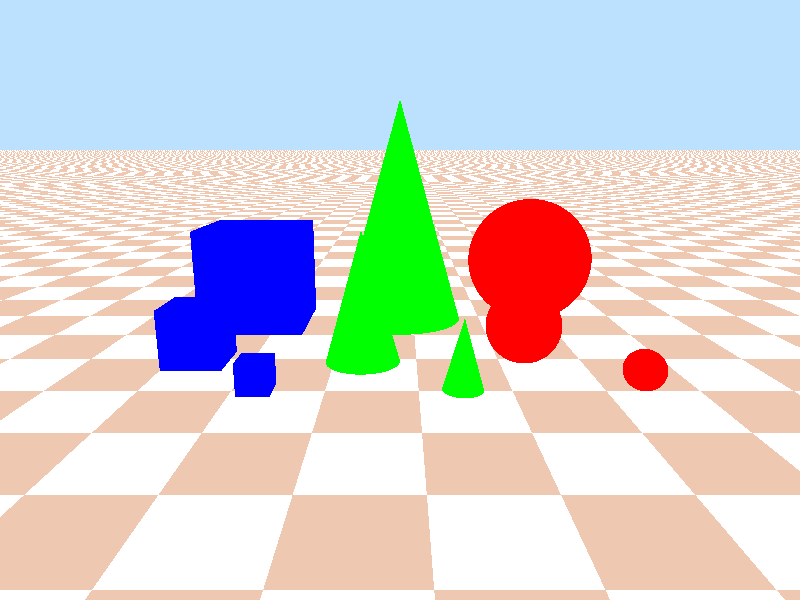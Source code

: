 #include "colors.inc"
#include "stones.inc"
light_source {
  < -2, 4, -4>
  rgb <1,1,1>
}

light_source {
  <6, 4, 4>
  rgb <0.5, 0.5, 0.5>
}

// fundo
background {
  rgb <0.5,0.75,1>
}

// sky_sphere {
//  pigment {
//    gradient y
//      color_map {
//      [0.0 rgb <1,1,1>]          // horizonte é branco
//      [0.8 rgb <0.1, 0.2, 0.5>]  // até azul claro em 80%
//      [1.0 Blue]                 // e azul em 100%
//      }
//  }
//  translate -0.5
//  scale 1.5
//}

camera {
  perspective// [perspective | orthographic | fisheye]
  // angle 50
  location <2.8, 2.5, -8>
  look_at  <2.8, 0.5,  0>
}


box {   // tamanho 1/1
  <0,0,0>,
  <1.44, 1.44, 1.44>
  texture {
    pigment {
      color Blue
    }
  }
}

box {  // tamanho 1/2
  <0,0,-1.4>,
  <0.72, 0.72, -0.72>
  texture {
    pigment {
      color Blue
    }
  }
}

box {   // tamanho 1/4
  <1.08, 0.00, -1.8>,
  <1.44, 0.36, -2.16>
  texture {
    pigment {
      color Blue
    }
  }
}


cone {
  <2.8, 0.0, 0.9>, 0.9
  <2.8, 3.2, 0.9>, 0.0
  texture {
    pigment {
      color Green
    }
  }
}

cone {   // cone 1/2
  <2.35, 0.0, -1.08>, 0.45
  <2.35, 1.6, -1.08>, 0
  texture {
    pigment {
      color Green
    }
  }
}

cone {   // cone 1/4
  <3.475, 0.0, -1.98>, 0.225
  <3.475, 0.8, -1.98>, 0
  texture {
    pigment {
      color Green
    }
  }
}

sphere {
  < 4.73, 0.9, 0.9>, 0.9
  texture {
    pigment {
      color Red
    }
  }
}

sphere {
  < 4.28, 0.45, -1.08>, 0.45
  texture {
    pigment {
      color Red
    }
  }
}

sphere {
  <5.405, 0.225, -1.98>, 0.225
  texture {
    pigment {
      color Red
    }
  }
}

plane {
  y, 0
  texture{
  pigment {
    checker White Tan
    }
  }
}
